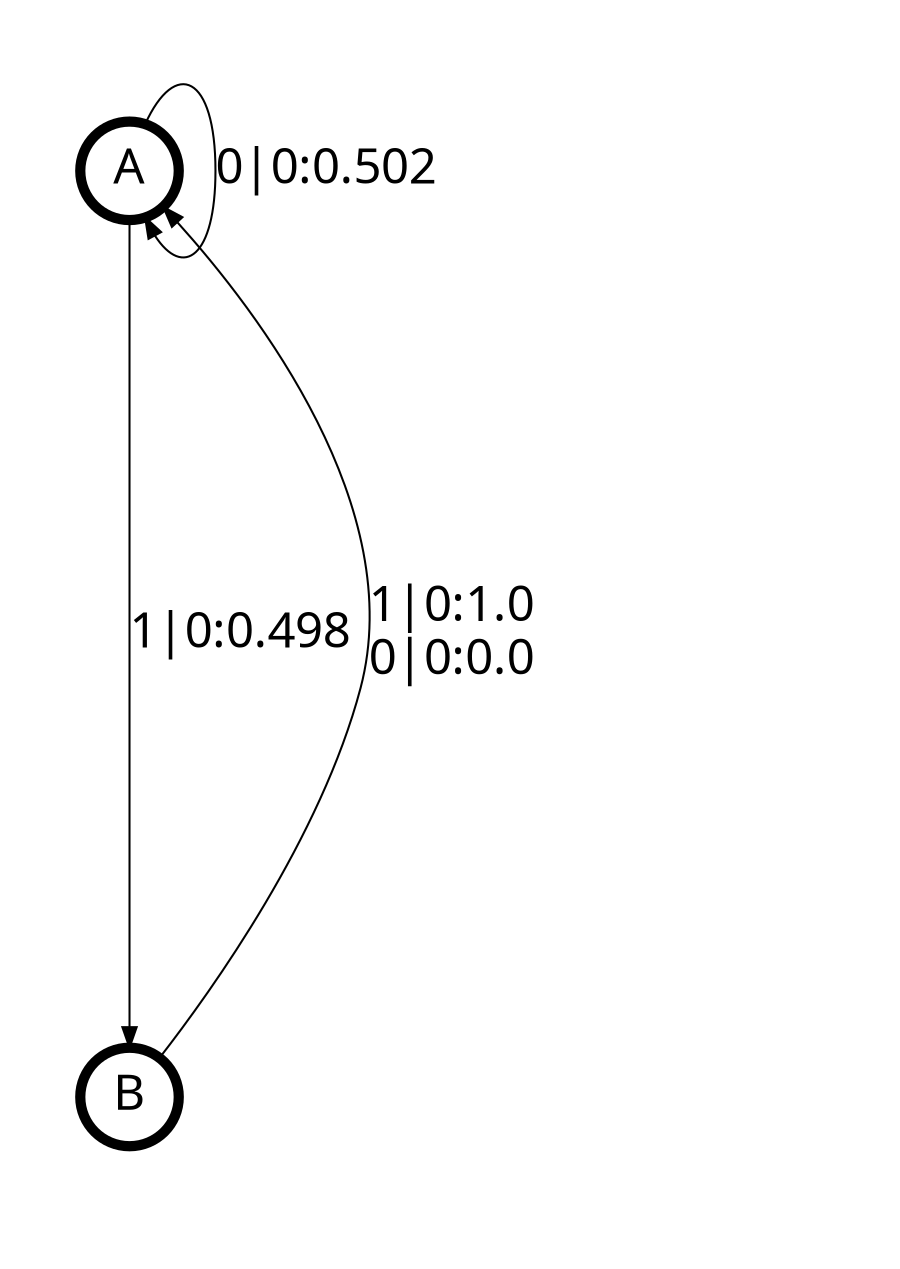 digraph  {
size = "6,8.5";
ratio = "fill";
node
[shape = circle];
node [fontsize = 24];
node [penwidth = 5];
edge [fontsize = 24];
node [fontname = "CMU Serif Roman"];
graph [fontname = "CMU Serif Roman"];
edge [fontname = "CMU Serif Roman"];
A -> A [label = "0|0:0.502\l"];
A -> B [label = "1|0:0.498\l"];
B -> A [label = "1|0:1.0\l0|0:0.0\l"];
}